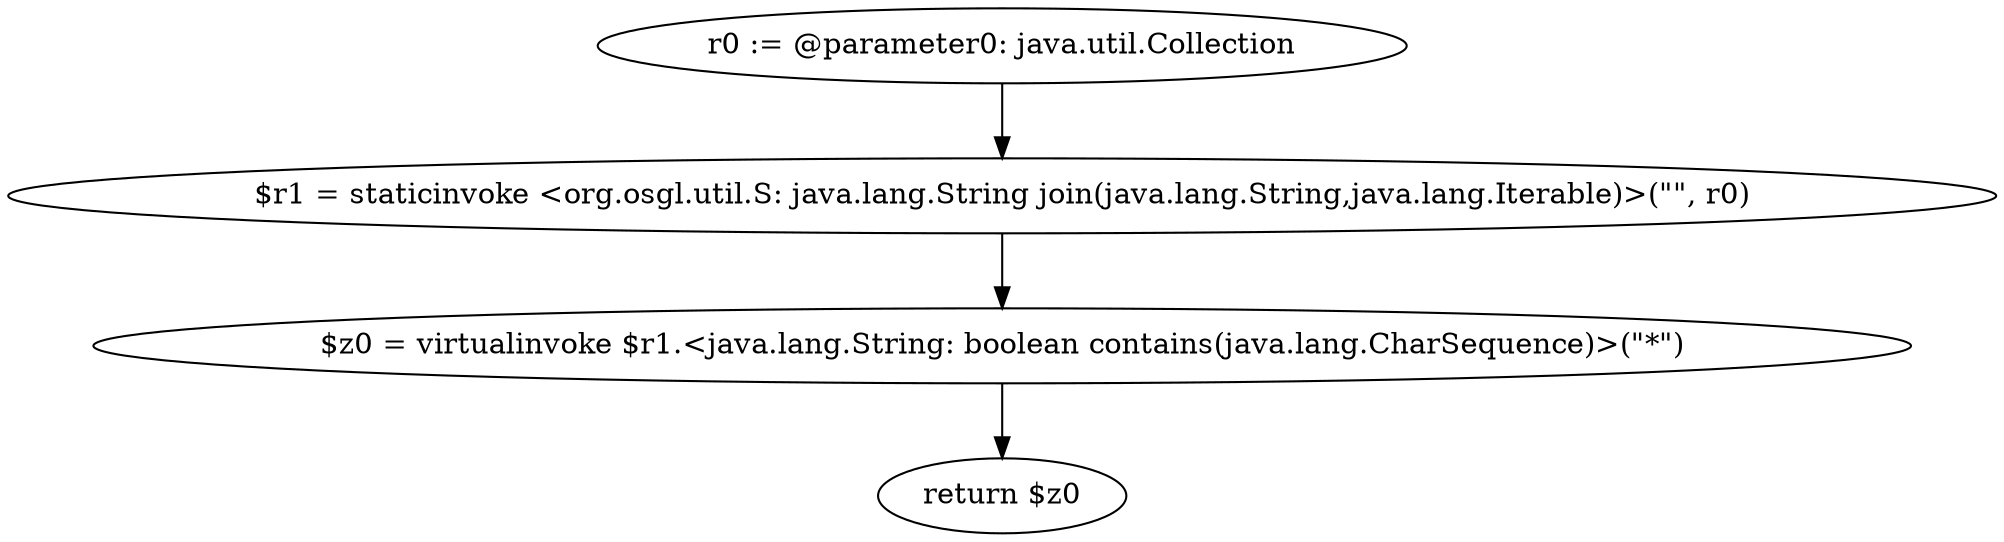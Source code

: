 digraph "unitGraph" {
    "r0 := @parameter0: java.util.Collection"
    "$r1 = staticinvoke <org.osgl.util.S: java.lang.String join(java.lang.String,java.lang.Iterable)>(\"\", r0)"
    "$z0 = virtualinvoke $r1.<java.lang.String: boolean contains(java.lang.CharSequence)>(\"*\")"
    "return $z0"
    "r0 := @parameter0: java.util.Collection"->"$r1 = staticinvoke <org.osgl.util.S: java.lang.String join(java.lang.String,java.lang.Iterable)>(\"\", r0)";
    "$r1 = staticinvoke <org.osgl.util.S: java.lang.String join(java.lang.String,java.lang.Iterable)>(\"\", r0)"->"$z0 = virtualinvoke $r1.<java.lang.String: boolean contains(java.lang.CharSequence)>(\"*\")";
    "$z0 = virtualinvoke $r1.<java.lang.String: boolean contains(java.lang.CharSequence)>(\"*\")"->"return $z0";
}
